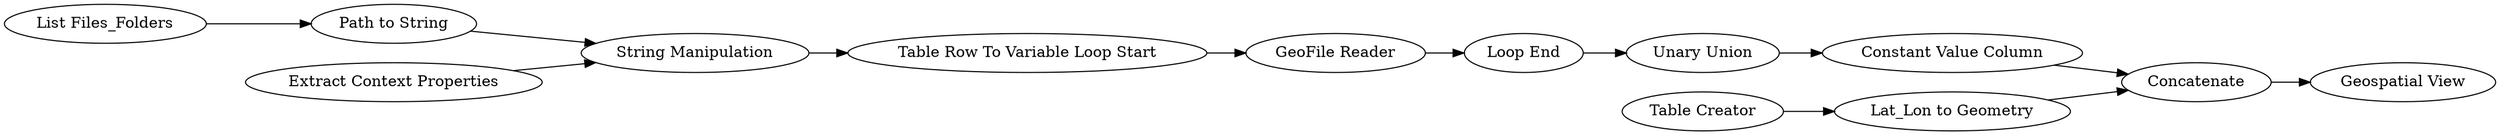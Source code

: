 digraph {
	"5988706977350605864_11" [label="Geospatial View"]
	"5988706977350605864_7" [label="String Manipulation"]
	"5988706977350605864_1870" [label="Table Creator"]
	"5988706977350605864_1873" [label="Constant Value Column"]
	"5988706977350605864_10" [label="Unary Union"]
	"5988706977350605864_1872" [label=Concatenate]
	"5988706977350605864_8" [label="Loop End"]
	"5988706977350605864_3" [label="List Files_Folders"]
	"5988706977350605864_4" [label="Table Row To Variable Loop Start"]
	"5988706977350605864_5" [label="Path to String"]
	"5988706977350605864_2" [label="GeoFile Reader"]
	"5988706977350605864_1871" [label="Lat_Lon to Geometry"]
	"5988706977350605864_6" [label="Extract Context Properties"]
	"5988706977350605864_4" -> "5988706977350605864_2"
	"5988706977350605864_6" -> "5988706977350605864_7"
	"5988706977350605864_2" -> "5988706977350605864_8"
	"5988706977350605864_7" -> "5988706977350605864_4"
	"5988706977350605864_8" -> "5988706977350605864_10"
	"5988706977350605864_1872" -> "5988706977350605864_11"
	"5988706977350605864_5" -> "5988706977350605864_7"
	"5988706977350605864_3" -> "5988706977350605864_5"
	"5988706977350605864_10" -> "5988706977350605864_1873"
	"5988706977350605864_1873" -> "5988706977350605864_1872"
	"5988706977350605864_1871" -> "5988706977350605864_1872"
	"5988706977350605864_1870" -> "5988706977350605864_1871"
	rankdir=LR
}

